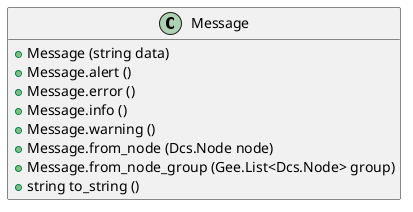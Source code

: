 /'
 '  UML include file for Message
 '/

@startuml

hide class fields

class Message {
    +Message (string data)
    +Message.alert ()
    +Message.error ()
    +Message.info ()
    +Message.warning ()
    +Message.from_node (Dcs.Node node)
    +Message.from_node_group (Gee.List<Dcs.Node> group)
    +string to_string ()
}

@enduml
